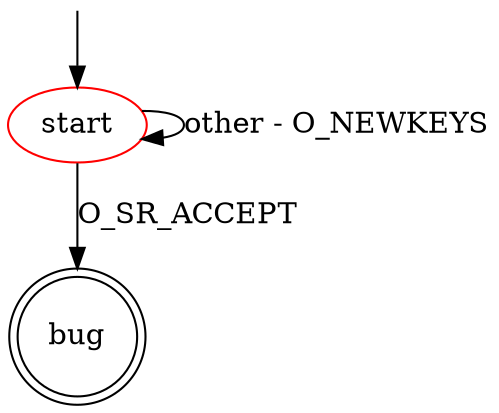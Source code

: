 digraph G {
label=""
start [color="red"]
bug [shape="doublecircle"]

start -> bug [label="O_SR_ACCEPT"]
start -> start [label="other - O_NEWKEYS"]

__start0 [label="" shape="none" width="0" height="0"];
__start0 -> start;
}

